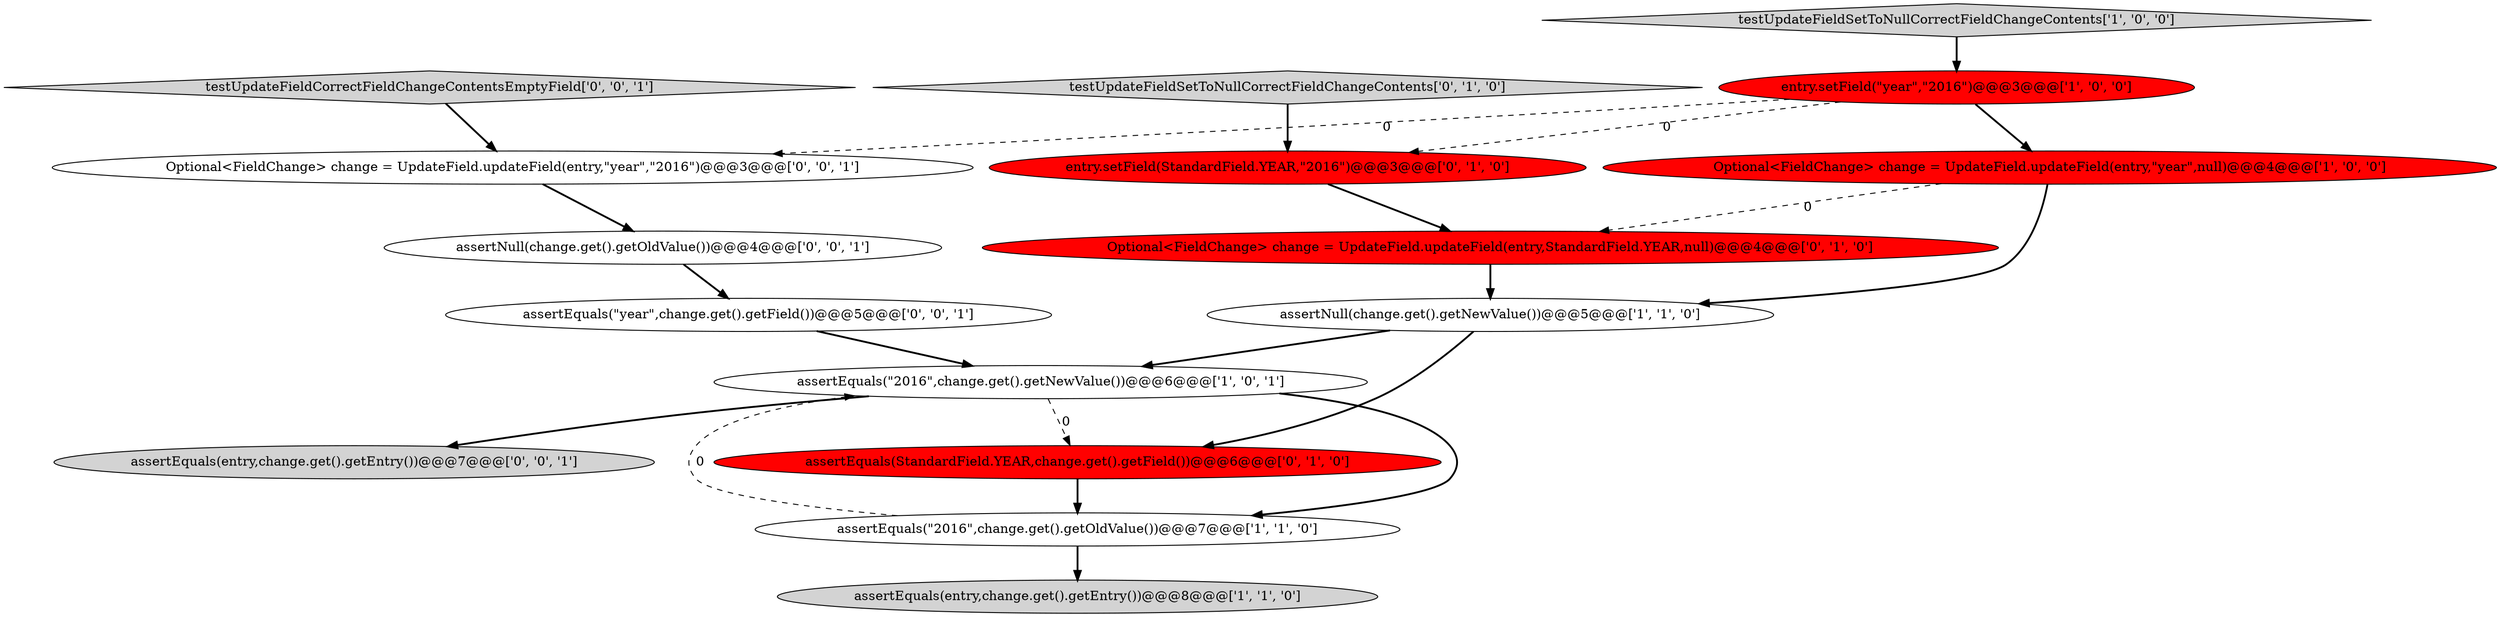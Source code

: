 digraph {
11 [style = filled, label = "assertNull(change.get().getOldValue())@@@4@@@['0', '0', '1']", fillcolor = white, shape = ellipse image = "AAA0AAABBB3BBB"];
14 [style = filled, label = "assertEquals(\"year\",change.get().getField())@@@5@@@['0', '0', '1']", fillcolor = white, shape = ellipse image = "AAA0AAABBB3BBB"];
1 [style = filled, label = "testUpdateFieldSetToNullCorrectFieldChangeContents['1', '0', '0']", fillcolor = lightgray, shape = diamond image = "AAA0AAABBB1BBB"];
15 [style = filled, label = "Optional<FieldChange> change = UpdateField.updateField(entry,\"year\",\"2016\")@@@3@@@['0', '0', '1']", fillcolor = white, shape = ellipse image = "AAA0AAABBB3BBB"];
8 [style = filled, label = "testUpdateFieldSetToNullCorrectFieldChangeContents['0', '1', '0']", fillcolor = lightgray, shape = diamond image = "AAA0AAABBB2BBB"];
3 [style = filled, label = "assertEquals(\"2016\",change.get().getOldValue())@@@7@@@['1', '1', '0']", fillcolor = white, shape = ellipse image = "AAA0AAABBB1BBB"];
9 [style = filled, label = "entry.setField(StandardField.YEAR,\"2016\")@@@3@@@['0', '1', '0']", fillcolor = red, shape = ellipse image = "AAA1AAABBB2BBB"];
12 [style = filled, label = "assertEquals(entry,change.get().getEntry())@@@7@@@['0', '0', '1']", fillcolor = lightgray, shape = ellipse image = "AAA0AAABBB3BBB"];
13 [style = filled, label = "testUpdateFieldCorrectFieldChangeContentsEmptyField['0', '0', '1']", fillcolor = lightgray, shape = diamond image = "AAA0AAABBB3BBB"];
6 [style = filled, label = "assertEquals(\"2016\",change.get().getNewValue())@@@6@@@['1', '0', '1']", fillcolor = white, shape = ellipse image = "AAA0AAABBB1BBB"];
7 [style = filled, label = "assertEquals(StandardField.YEAR,change.get().getField())@@@6@@@['0', '1', '0']", fillcolor = red, shape = ellipse image = "AAA1AAABBB2BBB"];
10 [style = filled, label = "Optional<FieldChange> change = UpdateField.updateField(entry,StandardField.YEAR,null)@@@4@@@['0', '1', '0']", fillcolor = red, shape = ellipse image = "AAA1AAABBB2BBB"];
2 [style = filled, label = "entry.setField(\"year\",\"2016\")@@@3@@@['1', '0', '0']", fillcolor = red, shape = ellipse image = "AAA1AAABBB1BBB"];
5 [style = filled, label = "Optional<FieldChange> change = UpdateField.updateField(entry,\"year\",null)@@@4@@@['1', '0', '0']", fillcolor = red, shape = ellipse image = "AAA1AAABBB1BBB"];
0 [style = filled, label = "assertEquals(entry,change.get().getEntry())@@@8@@@['1', '1', '0']", fillcolor = lightgray, shape = ellipse image = "AAA0AAABBB1BBB"];
4 [style = filled, label = "assertNull(change.get().getNewValue())@@@5@@@['1', '1', '0']", fillcolor = white, shape = ellipse image = "AAA0AAABBB1BBB"];
6->3 [style = bold, label=""];
3->6 [style = dashed, label="0"];
11->14 [style = bold, label=""];
4->6 [style = bold, label=""];
6->7 [style = dashed, label="0"];
9->10 [style = bold, label=""];
7->3 [style = bold, label=""];
3->0 [style = bold, label=""];
4->7 [style = bold, label=""];
2->15 [style = dashed, label="0"];
15->11 [style = bold, label=""];
5->10 [style = dashed, label="0"];
2->9 [style = dashed, label="0"];
5->4 [style = bold, label=""];
8->9 [style = bold, label=""];
10->4 [style = bold, label=""];
1->2 [style = bold, label=""];
13->15 [style = bold, label=""];
14->6 [style = bold, label=""];
2->5 [style = bold, label=""];
6->12 [style = bold, label=""];
}
